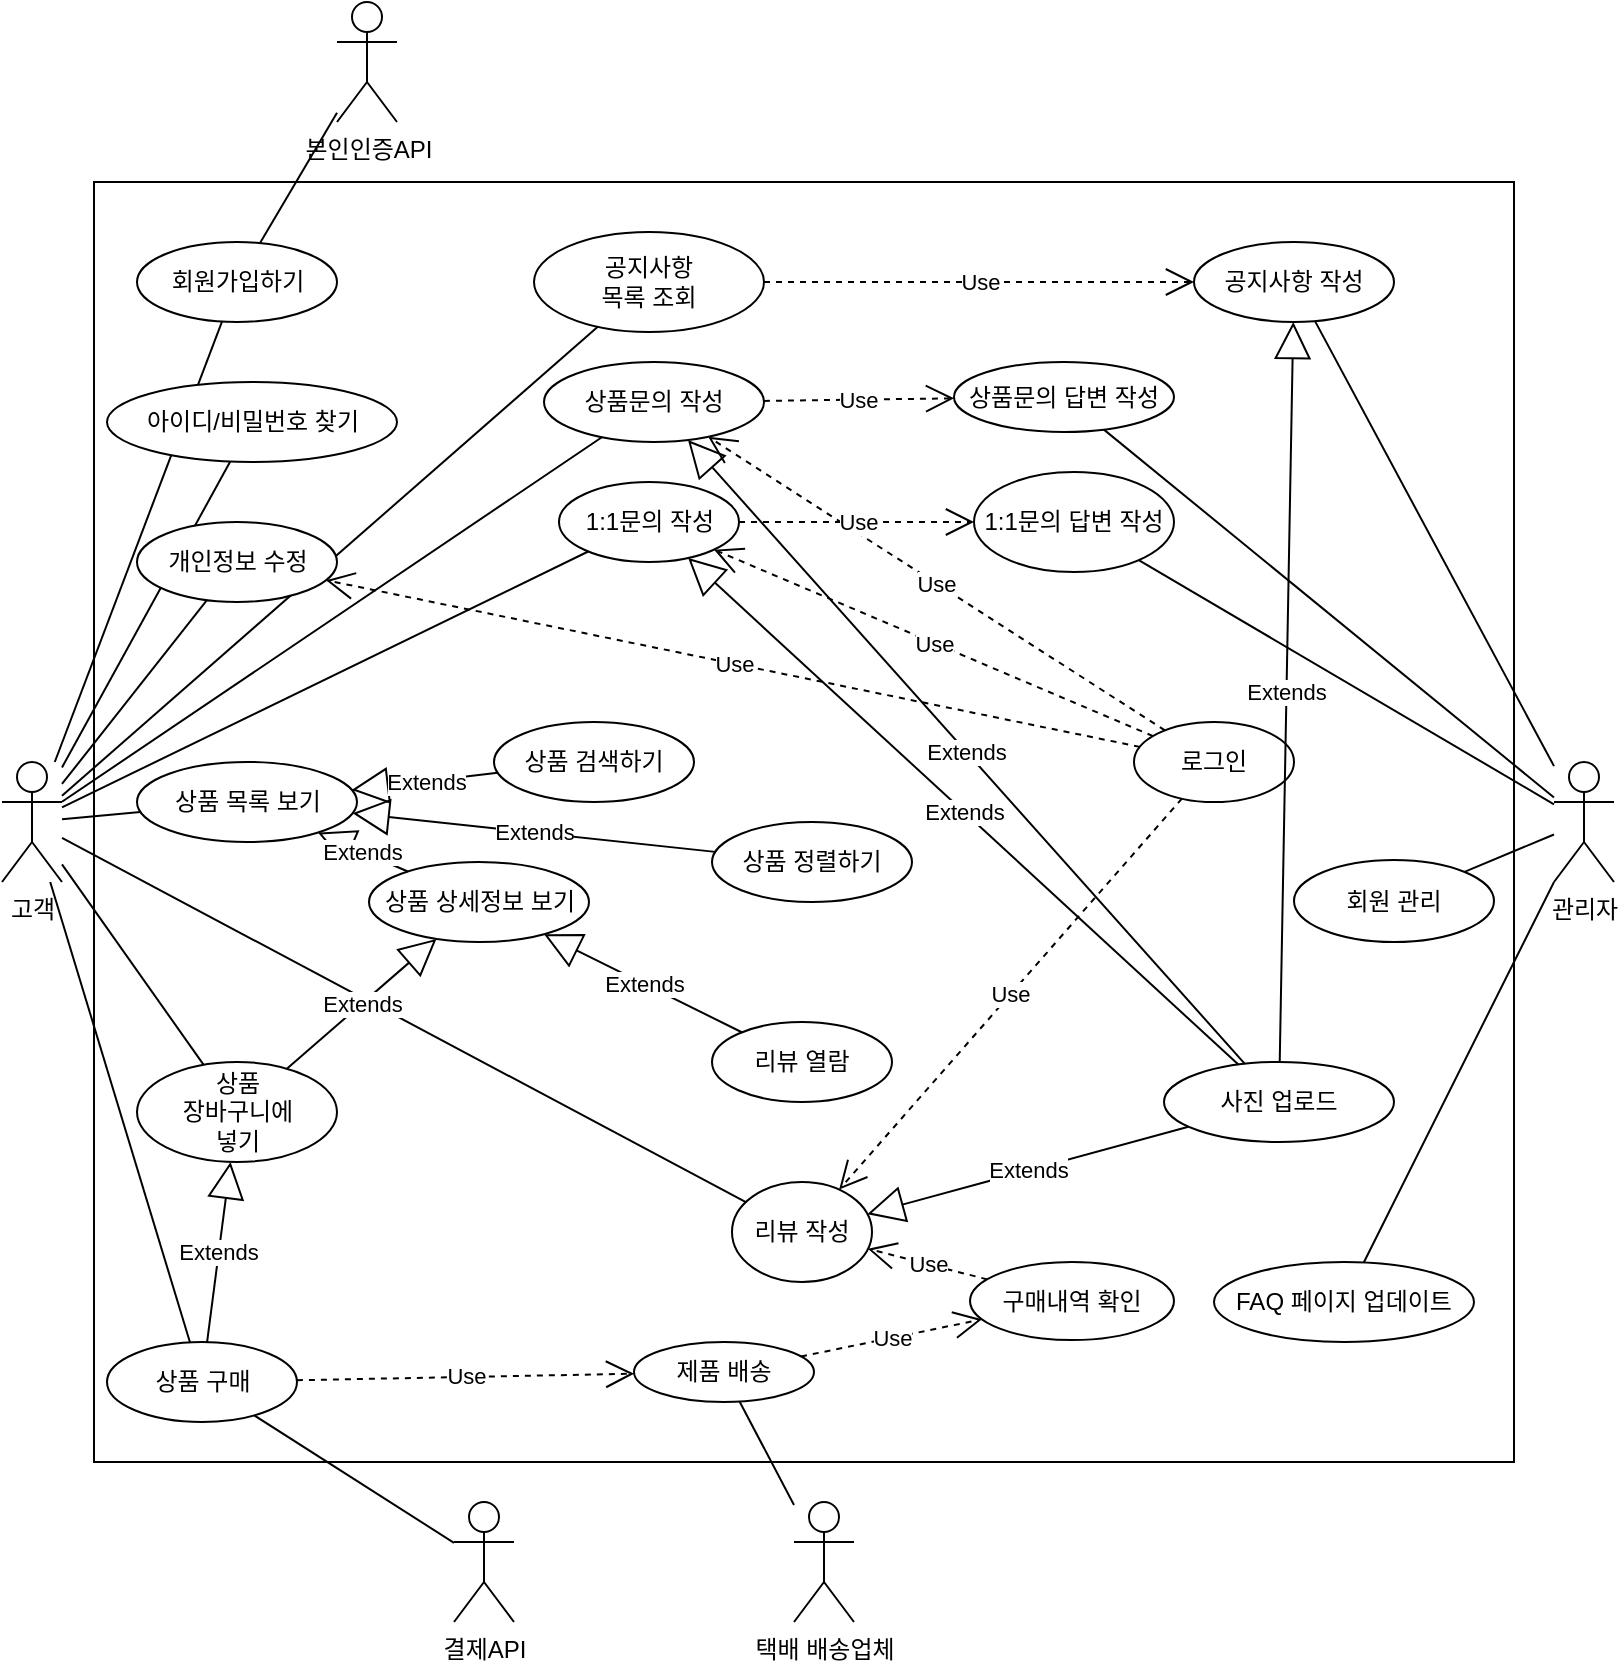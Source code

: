 <mxfile version="20.2.7" type="github">
  <diagram id="06q67e0eo0sH8_D3uSy_" name="유즈케이스1">
    <mxGraphModel dx="1581" dy="1851" grid="1" gridSize="10" guides="1" tooltips="1" connect="1" arrows="1" fold="1" page="1" pageScale="1" pageWidth="827" pageHeight="1169" math="0" shadow="0">
      <root>
        <mxCell id="0" />
        <mxCell id="1" parent="0" />
        <mxCell id="tB0mkt_xWfgJxFO7g79Q-1" value="고객" style="shape=umlActor;verticalLabelPosition=bottom;verticalAlign=top;html=1;outlineConnect=0;" parent="1" vertex="1">
          <mxGeometry x="14" y="-750" width="30" height="60" as="geometry" />
        </mxCell>
        <mxCell id="tB0mkt_xWfgJxFO7g79Q-6" value="관리자" style="shape=umlActor;verticalLabelPosition=bottom;verticalAlign=top;html=1;outlineConnect=0;" parent="1" vertex="1">
          <mxGeometry x="790" y="-750" width="30" height="60" as="geometry" />
        </mxCell>
        <mxCell id="tB0mkt_xWfgJxFO7g79Q-7" value="결제API" style="shape=umlActor;verticalLabelPosition=bottom;verticalAlign=top;html=1;outlineConnect=0;" parent="1" vertex="1">
          <mxGeometry x="240" y="-380" width="30" height="60" as="geometry" />
        </mxCell>
        <mxCell id="tB0mkt_xWfgJxFO7g79Q-8" value="본인인증API" style="shape=umlActor;verticalLabelPosition=bottom;verticalAlign=top;html=1;outlineConnect=0;" parent="1" vertex="1">
          <mxGeometry x="181.5" y="-1130" width="30" height="60" as="geometry" />
        </mxCell>
        <mxCell id="tB0mkt_xWfgJxFO7g79Q-10" value="" style="rounded=0;whiteSpace=wrap;html=1;" parent="1" vertex="1">
          <mxGeometry x="60" y="-1040" width="710" height="640" as="geometry" />
        </mxCell>
        <mxCell id="tB0mkt_xWfgJxFO7g79Q-11" value="상품 상세정보 보기" style="ellipse;whiteSpace=wrap;html=1;" parent="1" vertex="1">
          <mxGeometry x="197.5" y="-700" width="110" height="40" as="geometry" />
        </mxCell>
        <mxCell id="tB0mkt_xWfgJxFO7g79Q-12" value="상품 검색하기" style="ellipse;whiteSpace=wrap;html=1;" parent="1" vertex="1">
          <mxGeometry x="260" y="-770" width="100" height="40" as="geometry" />
        </mxCell>
        <mxCell id="tB0mkt_xWfgJxFO7g79Q-14" value="상품 정렬하기" style="ellipse;whiteSpace=wrap;html=1;" parent="1" vertex="1">
          <mxGeometry x="369" y="-720" width="100" height="40" as="geometry" />
        </mxCell>
        <mxCell id="tB0mkt_xWfgJxFO7g79Q-15" value="상품&lt;br&gt;장바구니에&lt;br&gt;넣기" style="ellipse;whiteSpace=wrap;html=1;" parent="1" vertex="1">
          <mxGeometry x="81.5" y="-600" width="100" height="50" as="geometry" />
        </mxCell>
        <mxCell id="tB0mkt_xWfgJxFO7g79Q-18" value="회원가입하기" style="ellipse;whiteSpace=wrap;html=1;" parent="1" vertex="1">
          <mxGeometry x="81.5" y="-1010" width="100" height="40" as="geometry" />
        </mxCell>
        <mxCell id="tB0mkt_xWfgJxFO7g79Q-19" value="로그인" style="ellipse;whiteSpace=wrap;html=1;" parent="1" vertex="1">
          <mxGeometry x="580" y="-770" width="80" height="40" as="geometry" />
        </mxCell>
        <mxCell id="tB0mkt_xWfgJxFO7g79Q-22" value="" style="endArrow=none;html=1;rounded=0;" parent="1" source="tB0mkt_xWfgJxFO7g79Q-18" target="tB0mkt_xWfgJxFO7g79Q-8" edge="1">
          <mxGeometry width="50" height="50" relative="1" as="geometry">
            <mxPoint x="430" y="-900" as="sourcePoint" />
            <mxPoint x="340" y="-990" as="targetPoint" />
          </mxGeometry>
        </mxCell>
        <mxCell id="tB0mkt_xWfgJxFO7g79Q-23" value="" style="endArrow=none;html=1;rounded=0;" parent="1" source="tB0mkt_xWfgJxFO7g79Q-1" target="tB0mkt_xWfgJxFO7g79Q-18" edge="1">
          <mxGeometry width="50" height="50" relative="1" as="geometry">
            <mxPoint x="390" y="-720" as="sourcePoint" />
            <mxPoint x="440" y="-770" as="targetPoint" />
          </mxGeometry>
        </mxCell>
        <mxCell id="tB0mkt_xWfgJxFO7g79Q-29" value="상품 구매" style="ellipse;whiteSpace=wrap;html=1;" parent="1" vertex="1">
          <mxGeometry x="66.5" y="-460" width="95" height="40" as="geometry" />
        </mxCell>
        <mxCell id="tB0mkt_xWfgJxFO7g79Q-30" value="" style="endArrow=none;html=1;rounded=0;" parent="1" source="tB0mkt_xWfgJxFO7g79Q-7" target="tB0mkt_xWfgJxFO7g79Q-29" edge="1">
          <mxGeometry width="50" height="50" relative="1" as="geometry">
            <mxPoint x="180" y="-410" as="sourcePoint" />
            <mxPoint x="380" y="-550" as="targetPoint" />
            <Array as="points" />
          </mxGeometry>
        </mxCell>
        <mxCell id="tB0mkt_xWfgJxFO7g79Q-33" value="공지사항 작성" style="ellipse;whiteSpace=wrap;html=1;" parent="1" vertex="1">
          <mxGeometry x="610" y="-1010" width="100" height="40" as="geometry" />
        </mxCell>
        <mxCell id="tB0mkt_xWfgJxFO7g79Q-34" value="리뷰 작성" style="ellipse;whiteSpace=wrap;html=1;" parent="1" vertex="1">
          <mxGeometry x="379" y="-540" width="70" height="50" as="geometry" />
        </mxCell>
        <mxCell id="tB0mkt_xWfgJxFO7g79Q-35" value="상품문의 작성" style="ellipse;whiteSpace=wrap;html=1;" parent="1" vertex="1">
          <mxGeometry x="285" y="-950" width="110" height="40" as="geometry" />
        </mxCell>
        <mxCell id="tB0mkt_xWfgJxFO7g79Q-36" value="1:1문의 작성" style="ellipse;whiteSpace=wrap;html=1;" parent="1" vertex="1">
          <mxGeometry x="292.5" y="-890" width="90" height="40" as="geometry" />
        </mxCell>
        <mxCell id="tB0mkt_xWfgJxFO7g79Q-37" value="상품문의 답변 작성" style="ellipse;whiteSpace=wrap;html=1;" parent="1" vertex="1">
          <mxGeometry x="490" y="-950" width="110" height="35" as="geometry" />
        </mxCell>
        <mxCell id="tB0mkt_xWfgJxFO7g79Q-38" value="1:1문의 답변 작성" style="ellipse;whiteSpace=wrap;html=1;" parent="1" vertex="1">
          <mxGeometry x="500" y="-895" width="100" height="50" as="geometry" />
        </mxCell>
        <mxCell id="tB0mkt_xWfgJxFO7g79Q-39" value="" style="endArrow=none;html=1;rounded=0;" parent="1" source="tB0mkt_xWfgJxFO7g79Q-1" target="tB0mkt_xWfgJxFO7g79Q-15" edge="1">
          <mxGeometry width="50" height="50" relative="1" as="geometry">
            <mxPoint x="390" y="-590" as="sourcePoint" />
            <mxPoint x="440" y="-640" as="targetPoint" />
          </mxGeometry>
        </mxCell>
        <mxCell id="tB0mkt_xWfgJxFO7g79Q-40" value="" style="endArrow=none;html=1;rounded=0;" parent="1" source="tB0mkt_xWfgJxFO7g79Q-34" target="tB0mkt_xWfgJxFO7g79Q-1" edge="1">
          <mxGeometry width="50" height="50" relative="1" as="geometry">
            <mxPoint y="-540" as="sourcePoint" />
            <mxPoint x="60" y="-810" as="targetPoint" />
          </mxGeometry>
        </mxCell>
        <mxCell id="tB0mkt_xWfgJxFO7g79Q-41" value="" style="endArrow=none;html=1;rounded=0;" parent="1" source="tB0mkt_xWfgJxFO7g79Q-36" target="tB0mkt_xWfgJxFO7g79Q-1" edge="1">
          <mxGeometry width="50" height="50" relative="1" as="geometry">
            <mxPoint x="20" y="-450" as="sourcePoint" />
            <mxPoint x="50" y="-720" as="targetPoint" />
          </mxGeometry>
        </mxCell>
        <mxCell id="tB0mkt_xWfgJxFO7g79Q-42" value="" style="endArrow=none;html=1;rounded=0;" parent="1" source="tB0mkt_xWfgJxFO7g79Q-6" target="tB0mkt_xWfgJxFO7g79Q-33" edge="1">
          <mxGeometry width="50" height="50" relative="1" as="geometry">
            <mxPoint x="870" y="-480" as="sourcePoint" />
            <mxPoint x="810" y="-750" as="targetPoint" />
          </mxGeometry>
        </mxCell>
        <mxCell id="tB0mkt_xWfgJxFO7g79Q-44" value="" style="endArrow=none;html=1;rounded=0;" parent="1" source="tB0mkt_xWfgJxFO7g79Q-6" target="tB0mkt_xWfgJxFO7g79Q-37" edge="1">
          <mxGeometry width="50" height="50" relative="1" as="geometry">
            <mxPoint x="820" y="-790" as="sourcePoint" />
            <mxPoint x="820" y="-810" as="targetPoint" />
            <Array as="points" />
          </mxGeometry>
        </mxCell>
        <mxCell id="tB0mkt_xWfgJxFO7g79Q-45" value="" style="endArrow=none;html=1;rounded=0;" parent="1" source="tB0mkt_xWfgJxFO7g79Q-6" target="tB0mkt_xWfgJxFO7g79Q-38" edge="1">
          <mxGeometry width="50" height="50" relative="1" as="geometry">
            <mxPoint x="812" y="-640" as="sourcePoint" />
            <mxPoint x="880" y="-830" as="targetPoint" />
          </mxGeometry>
        </mxCell>
        <mxCell id="tB0mkt_xWfgJxFO7g79Q-48" value="" style="endArrow=none;html=1;rounded=0;" parent="1" source="tB0mkt_xWfgJxFO7g79Q-1" target="tB0mkt_xWfgJxFO7g79Q-35" edge="1">
          <mxGeometry width="50" height="50" relative="1" as="geometry">
            <mxPoint x="20" y="-580" as="sourcePoint" />
            <mxPoint x="70" y="-630" as="targetPoint" />
          </mxGeometry>
        </mxCell>
        <mxCell id="tB0mkt_xWfgJxFO7g79Q-49" value="상품 목록 보기" style="ellipse;whiteSpace=wrap;html=1;" parent="1" vertex="1">
          <mxGeometry x="81.5" y="-750" width="110" height="40" as="geometry" />
        </mxCell>
        <mxCell id="tB0mkt_xWfgJxFO7g79Q-50" value="Extends" style="endArrow=block;endSize=16;endFill=0;html=1;rounded=0;" parent="1" source="tB0mkt_xWfgJxFO7g79Q-12" target="tB0mkt_xWfgJxFO7g79Q-49" edge="1">
          <mxGeometry width="160" relative="1" as="geometry">
            <mxPoint x="330" y="-670" as="sourcePoint" />
            <mxPoint x="490" y="-670" as="targetPoint" />
          </mxGeometry>
        </mxCell>
        <mxCell id="tB0mkt_xWfgJxFO7g79Q-51" value="Use" style="endArrow=open;endSize=12;dashed=1;html=1;rounded=0;" parent="1" source="tB0mkt_xWfgJxFO7g79Q-19" target="tB0mkt_xWfgJxFO7g79Q-34" edge="1">
          <mxGeometry width="160" relative="1" as="geometry">
            <mxPoint x="140" y="-440" as="sourcePoint" />
            <mxPoint x="300" y="-440" as="targetPoint" />
          </mxGeometry>
        </mxCell>
        <mxCell id="tB0mkt_xWfgJxFO7g79Q-52" value="Use" style="endArrow=open;endSize=12;dashed=1;html=1;rounded=0;" parent="1" source="tB0mkt_xWfgJxFO7g79Q-19" target="tB0mkt_xWfgJxFO7g79Q-36" edge="1">
          <mxGeometry width="160" relative="1" as="geometry">
            <mxPoint x="-110" y="-570" as="sourcePoint" />
            <mxPoint x="50" y="-570" as="targetPoint" />
          </mxGeometry>
        </mxCell>
        <mxCell id="tB0mkt_xWfgJxFO7g79Q-53" value="Use" style="endArrow=open;endSize=12;dashed=1;html=1;rounded=0;" parent="1" source="tB0mkt_xWfgJxFO7g79Q-19" target="tB0mkt_xWfgJxFO7g79Q-35" edge="1">
          <mxGeometry width="160" relative="1" as="geometry">
            <mxPoint x="100" y="-420" as="sourcePoint" />
            <mxPoint x="260" y="-420" as="targetPoint" />
          </mxGeometry>
        </mxCell>
        <mxCell id="tB0mkt_xWfgJxFO7g79Q-55" value="" style="endArrow=none;html=1;rounded=0;" parent="1" source="tB0mkt_xWfgJxFO7g79Q-1" target="tB0mkt_xWfgJxFO7g79Q-49" edge="1">
          <mxGeometry width="50" height="50" relative="1" as="geometry">
            <mxPoint x="-10" y="-580" as="sourcePoint" />
            <mxPoint x="40" y="-630" as="targetPoint" />
          </mxGeometry>
        </mxCell>
        <mxCell id="tB0mkt_xWfgJxFO7g79Q-56" value="Use" style="endArrow=open;endSize=12;dashed=1;html=1;rounded=0;" parent="1" source="tB0mkt_xWfgJxFO7g79Q-36" target="tB0mkt_xWfgJxFO7g79Q-38" edge="1">
          <mxGeometry width="160" relative="1" as="geometry">
            <mxPoint x="300" y="-540" as="sourcePoint" />
            <mxPoint x="460" y="-540" as="targetPoint" />
          </mxGeometry>
        </mxCell>
        <mxCell id="tB0mkt_xWfgJxFO7g79Q-58" value="Use" style="endArrow=open;endSize=12;dashed=1;html=1;rounded=0;" parent="1" source="tB0mkt_xWfgJxFO7g79Q-35" target="tB0mkt_xWfgJxFO7g79Q-37" edge="1">
          <mxGeometry width="160" relative="1" as="geometry">
            <mxPoint x="310" y="-520" as="sourcePoint" />
            <mxPoint x="470" y="-520" as="targetPoint" />
          </mxGeometry>
        </mxCell>
        <mxCell id="tB0mkt_xWfgJxFO7g79Q-59" value="Extends" style="endArrow=block;endSize=16;endFill=0;html=1;rounded=0;" parent="1" source="tB0mkt_xWfgJxFO7g79Q-11" target="tB0mkt_xWfgJxFO7g79Q-49" edge="1">
          <mxGeometry width="160" relative="1" as="geometry">
            <mxPoint x="-20" y="-540" as="sourcePoint" />
            <mxPoint x="140" y="-540" as="targetPoint" />
          </mxGeometry>
        </mxCell>
        <mxCell id="tB0mkt_xWfgJxFO7g79Q-60" value="Extends" style="endArrow=block;endSize=16;endFill=0;html=1;rounded=0;" parent="1" source="tB0mkt_xWfgJxFO7g79Q-15" target="tB0mkt_xWfgJxFO7g79Q-11" edge="1">
          <mxGeometry width="160" relative="1" as="geometry">
            <mxPoint x="30" y="-430" as="sourcePoint" />
            <mxPoint x="190" y="-430" as="targetPoint" />
          </mxGeometry>
        </mxCell>
        <mxCell id="tB0mkt_xWfgJxFO7g79Q-61" value="Extends" style="endArrow=block;endSize=16;endFill=0;html=1;rounded=0;" parent="1" source="tB0mkt_xWfgJxFO7g79Q-14" target="tB0mkt_xWfgJxFO7g79Q-49" edge="1">
          <mxGeometry width="160" relative="1" as="geometry">
            <mxPoint x="330" y="-670" as="sourcePoint" />
            <mxPoint x="490" y="-670" as="targetPoint" />
          </mxGeometry>
        </mxCell>
        <mxCell id="tB0mkt_xWfgJxFO7g79Q-62" value="" style="endArrow=none;html=1;rounded=0;" parent="1" source="tB0mkt_xWfgJxFO7g79Q-1" target="tB0mkt_xWfgJxFO7g79Q-29" edge="1">
          <mxGeometry width="50" height="50" relative="1" as="geometry">
            <mxPoint x="40" y="-440" as="sourcePoint" />
            <mxPoint x="90" y="-490" as="targetPoint" />
          </mxGeometry>
        </mxCell>
        <mxCell id="tB0mkt_xWfgJxFO7g79Q-63" value="Use" style="endArrow=open;endSize=12;dashed=1;html=1;rounded=0;" parent="1" source="pWr_5GK8HhrTUvCBfWbT-1" target="pWr_5GK8HhrTUvCBfWbT-22" edge="1">
          <mxGeometry width="160" relative="1" as="geometry">
            <mxPoint x="150" y="-420" as="sourcePoint" />
            <mxPoint x="310" y="-420" as="targetPoint" />
          </mxGeometry>
        </mxCell>
        <mxCell id="tB0mkt_xWfgJxFO7g79Q-64" value="공지사항 &lt;br&gt;목록 조회" style="ellipse;whiteSpace=wrap;html=1;" parent="1" vertex="1">
          <mxGeometry x="280" y="-1015" width="115" height="50" as="geometry" />
        </mxCell>
        <mxCell id="tB0mkt_xWfgJxFO7g79Q-66" value="" style="endArrow=none;html=1;rounded=0;" parent="1" source="tB0mkt_xWfgJxFO7g79Q-64" target="tB0mkt_xWfgJxFO7g79Q-1" edge="1">
          <mxGeometry width="50" height="50" relative="1" as="geometry">
            <mxPoint x="10" y="-510" as="sourcePoint" />
            <mxPoint x="60" y="-560" as="targetPoint" />
          </mxGeometry>
        </mxCell>
        <mxCell id="tB0mkt_xWfgJxFO7g79Q-69" value="Use" style="endArrow=open;endSize=12;dashed=1;html=1;rounded=0;" parent="1" source="tB0mkt_xWfgJxFO7g79Q-64" target="tB0mkt_xWfgJxFO7g79Q-33" edge="1">
          <mxGeometry width="160" relative="1" as="geometry">
            <mxPoint x="480" y="-900" as="sourcePoint" />
            <mxPoint x="640" y="-900" as="targetPoint" />
          </mxGeometry>
        </mxCell>
        <mxCell id="pWr_5GK8HhrTUvCBfWbT-1" value="제품 배송" style="ellipse;whiteSpace=wrap;html=1;" vertex="1" parent="1">
          <mxGeometry x="330" y="-460" width="90" height="30" as="geometry" />
        </mxCell>
        <mxCell id="pWr_5GK8HhrTUvCBfWbT-2" value="Use" style="endArrow=open;endSize=12;dashed=1;html=1;rounded=0;" edge="1" parent="1" source="tB0mkt_xWfgJxFO7g79Q-29" target="pWr_5GK8HhrTUvCBfWbT-1">
          <mxGeometry width="160" relative="1" as="geometry">
            <mxPoint x="370" y="-450" as="sourcePoint" />
            <mxPoint x="530" y="-450" as="targetPoint" />
          </mxGeometry>
        </mxCell>
        <mxCell id="pWr_5GK8HhrTUvCBfWbT-3" value="Extends" style="endArrow=block;endSize=16;endFill=0;html=1;rounded=0;" edge="1" parent="1" source="tB0mkt_xWfgJxFO7g79Q-29" target="tB0mkt_xWfgJxFO7g79Q-15">
          <mxGeometry width="160" relative="1" as="geometry">
            <mxPoint x="90" y="-320" as="sourcePoint" />
            <mxPoint x="250" y="-320" as="targetPoint" />
          </mxGeometry>
        </mxCell>
        <mxCell id="pWr_5GK8HhrTUvCBfWbT-4" value="택배 배송업체" style="shape=umlActor;verticalLabelPosition=bottom;verticalAlign=top;html=1;" vertex="1" parent="1">
          <mxGeometry x="410" y="-380" width="30" height="60" as="geometry" />
        </mxCell>
        <mxCell id="pWr_5GK8HhrTUvCBfWbT-5" value="" style="endArrow=none;html=1;rounded=0;" edge="1" parent="1" source="pWr_5GK8HhrTUvCBfWbT-4" target="pWr_5GK8HhrTUvCBfWbT-1">
          <mxGeometry width="50" height="50" relative="1" as="geometry">
            <mxPoint x="750" y="-480" as="sourcePoint" />
            <mxPoint x="800" y="-530" as="targetPoint" />
          </mxGeometry>
        </mxCell>
        <mxCell id="pWr_5GK8HhrTUvCBfWbT-8" value="아이디/비밀번호 찾기" style="ellipse;whiteSpace=wrap;html=1;" vertex="1" parent="1">
          <mxGeometry x="66.5" y="-940" width="145" height="40" as="geometry" />
        </mxCell>
        <mxCell id="pWr_5GK8HhrTUvCBfWbT-9" value="" style="endArrow=none;html=1;rounded=0;" edge="1" parent="1" source="tB0mkt_xWfgJxFO7g79Q-1" target="pWr_5GK8HhrTUvCBfWbT-8">
          <mxGeometry width="50" height="50" relative="1" as="geometry">
            <mxPoint x="-10" y="-830" as="sourcePoint" />
            <mxPoint x="40" y="-880" as="targetPoint" />
          </mxGeometry>
        </mxCell>
        <mxCell id="pWr_5GK8HhrTUvCBfWbT-10" value="리뷰 열람" style="ellipse;whiteSpace=wrap;html=1;" vertex="1" parent="1">
          <mxGeometry x="369" y="-620" width="90" height="40" as="geometry" />
        </mxCell>
        <mxCell id="pWr_5GK8HhrTUvCBfWbT-11" value="Extends" style="endArrow=block;endSize=16;endFill=0;html=1;rounded=0;" edge="1" parent="1" source="pWr_5GK8HhrTUvCBfWbT-10" target="tB0mkt_xWfgJxFO7g79Q-11">
          <mxGeometry width="160" relative="1" as="geometry">
            <mxPoint x="550" y="-510" as="sourcePoint" />
            <mxPoint x="710" y="-510" as="targetPoint" />
            <Array as="points" />
          </mxGeometry>
        </mxCell>
        <mxCell id="pWr_5GK8HhrTUvCBfWbT-12" value="개인정보 수정" style="ellipse;whiteSpace=wrap;html=1;" vertex="1" parent="1">
          <mxGeometry x="81.5" y="-870" width="100" height="40" as="geometry" />
        </mxCell>
        <mxCell id="pWr_5GK8HhrTUvCBfWbT-13" value="" style="endArrow=none;html=1;rounded=0;" edge="1" parent="1" source="tB0mkt_xWfgJxFO7g79Q-1" target="pWr_5GK8HhrTUvCBfWbT-12">
          <mxGeometry width="50" height="50" relative="1" as="geometry">
            <mxPoint x="20" y="-500" as="sourcePoint" />
            <mxPoint x="70" y="-550" as="targetPoint" />
          </mxGeometry>
        </mxCell>
        <mxCell id="pWr_5GK8HhrTUvCBfWbT-14" value="Use" style="endArrow=open;endSize=12;dashed=1;html=1;rounded=0;" edge="1" parent="1" source="tB0mkt_xWfgJxFO7g79Q-19" target="pWr_5GK8HhrTUvCBfWbT-12">
          <mxGeometry width="160" relative="1" as="geometry">
            <mxPoint x="510" y="-510" as="sourcePoint" />
            <mxPoint x="670" y="-510" as="targetPoint" />
          </mxGeometry>
        </mxCell>
        <mxCell id="pWr_5GK8HhrTUvCBfWbT-15" value="사진 업로드" style="ellipse;whiteSpace=wrap;html=1;" vertex="1" parent="1">
          <mxGeometry x="595" y="-600" width="115" height="40" as="geometry" />
        </mxCell>
        <mxCell id="pWr_5GK8HhrTUvCBfWbT-16" value="Extends" style="endArrow=block;endSize=16;endFill=0;html=1;rounded=0;" edge="1" parent="1" source="pWr_5GK8HhrTUvCBfWbT-15" target="tB0mkt_xWfgJxFO7g79Q-36">
          <mxGeometry width="160" relative="1" as="geometry">
            <mxPoint x="520" y="-440" as="sourcePoint" />
            <mxPoint x="680" y="-440" as="targetPoint" />
          </mxGeometry>
        </mxCell>
        <mxCell id="pWr_5GK8HhrTUvCBfWbT-17" value="Extends" style="endArrow=block;endSize=16;endFill=0;html=1;rounded=0;" edge="1" parent="1" source="pWr_5GK8HhrTUvCBfWbT-15" target="tB0mkt_xWfgJxFO7g79Q-35">
          <mxGeometry width="160" relative="1" as="geometry">
            <mxPoint x="500" y="-450" as="sourcePoint" />
            <mxPoint x="660" y="-450" as="targetPoint" />
          </mxGeometry>
        </mxCell>
        <mxCell id="pWr_5GK8HhrTUvCBfWbT-18" value="Extends" style="endArrow=block;endSize=16;endFill=0;html=1;rounded=0;" edge="1" parent="1" source="pWr_5GK8HhrTUvCBfWbT-15" target="tB0mkt_xWfgJxFO7g79Q-34">
          <mxGeometry width="160" relative="1" as="geometry">
            <mxPoint x="550" y="-440" as="sourcePoint" />
            <mxPoint x="710" y="-440" as="targetPoint" />
          </mxGeometry>
        </mxCell>
        <mxCell id="pWr_5GK8HhrTUvCBfWbT-19" value="Extends" style="endArrow=block;endSize=16;endFill=0;html=1;rounded=0;" edge="1" parent="1" source="pWr_5GK8HhrTUvCBfWbT-15" target="tB0mkt_xWfgJxFO7g79Q-33">
          <mxGeometry width="160" relative="1" as="geometry">
            <mxPoint x="570" y="-440" as="sourcePoint" />
            <mxPoint x="730" y="-440" as="targetPoint" />
          </mxGeometry>
        </mxCell>
        <mxCell id="pWr_5GK8HhrTUvCBfWbT-20" value="FAQ 페이지 업데이트" style="ellipse;whiteSpace=wrap;html=1;" vertex="1" parent="1">
          <mxGeometry x="620" y="-500" width="130" height="40" as="geometry" />
        </mxCell>
        <mxCell id="pWr_5GK8HhrTUvCBfWbT-21" value="" style="endArrow=none;html=1;rounded=0;" edge="1" parent="1" source="pWr_5GK8HhrTUvCBfWbT-20" target="tB0mkt_xWfgJxFO7g79Q-6">
          <mxGeometry width="50" height="50" relative="1" as="geometry">
            <mxPoint x="600" y="-310" as="sourcePoint" />
            <mxPoint x="650" y="-360" as="targetPoint" />
          </mxGeometry>
        </mxCell>
        <mxCell id="pWr_5GK8HhrTUvCBfWbT-22" value="구매내역 확인" style="ellipse;whiteSpace=wrap;html=1;" vertex="1" parent="1">
          <mxGeometry x="498" y="-500" width="102" height="39" as="geometry" />
        </mxCell>
        <mxCell id="pWr_5GK8HhrTUvCBfWbT-23" value="Use" style="endArrow=open;endSize=12;dashed=1;html=1;rounded=0;" edge="1" parent="1" source="pWr_5GK8HhrTUvCBfWbT-22" target="tB0mkt_xWfgJxFO7g79Q-34">
          <mxGeometry width="160" relative="1" as="geometry">
            <mxPoint x="530" y="-380" as="sourcePoint" />
            <mxPoint x="690" y="-380" as="targetPoint" />
          </mxGeometry>
        </mxCell>
        <mxCell id="pWr_5GK8HhrTUvCBfWbT-24" value="회원 관리" style="ellipse;whiteSpace=wrap;html=1;" vertex="1" parent="1">
          <mxGeometry x="660" y="-701" width="100" height="41" as="geometry" />
        </mxCell>
        <mxCell id="pWr_5GK8HhrTUvCBfWbT-25" value="" style="endArrow=none;html=1;rounded=0;" edge="1" parent="1" source="pWr_5GK8HhrTUvCBfWbT-24" target="tB0mkt_xWfgJxFO7g79Q-6">
          <mxGeometry width="50" height="50" relative="1" as="geometry">
            <mxPoint x="840" y="-600" as="sourcePoint" />
            <mxPoint x="890" y="-650" as="targetPoint" />
          </mxGeometry>
        </mxCell>
      </root>
    </mxGraphModel>
  </diagram>
</mxfile>
